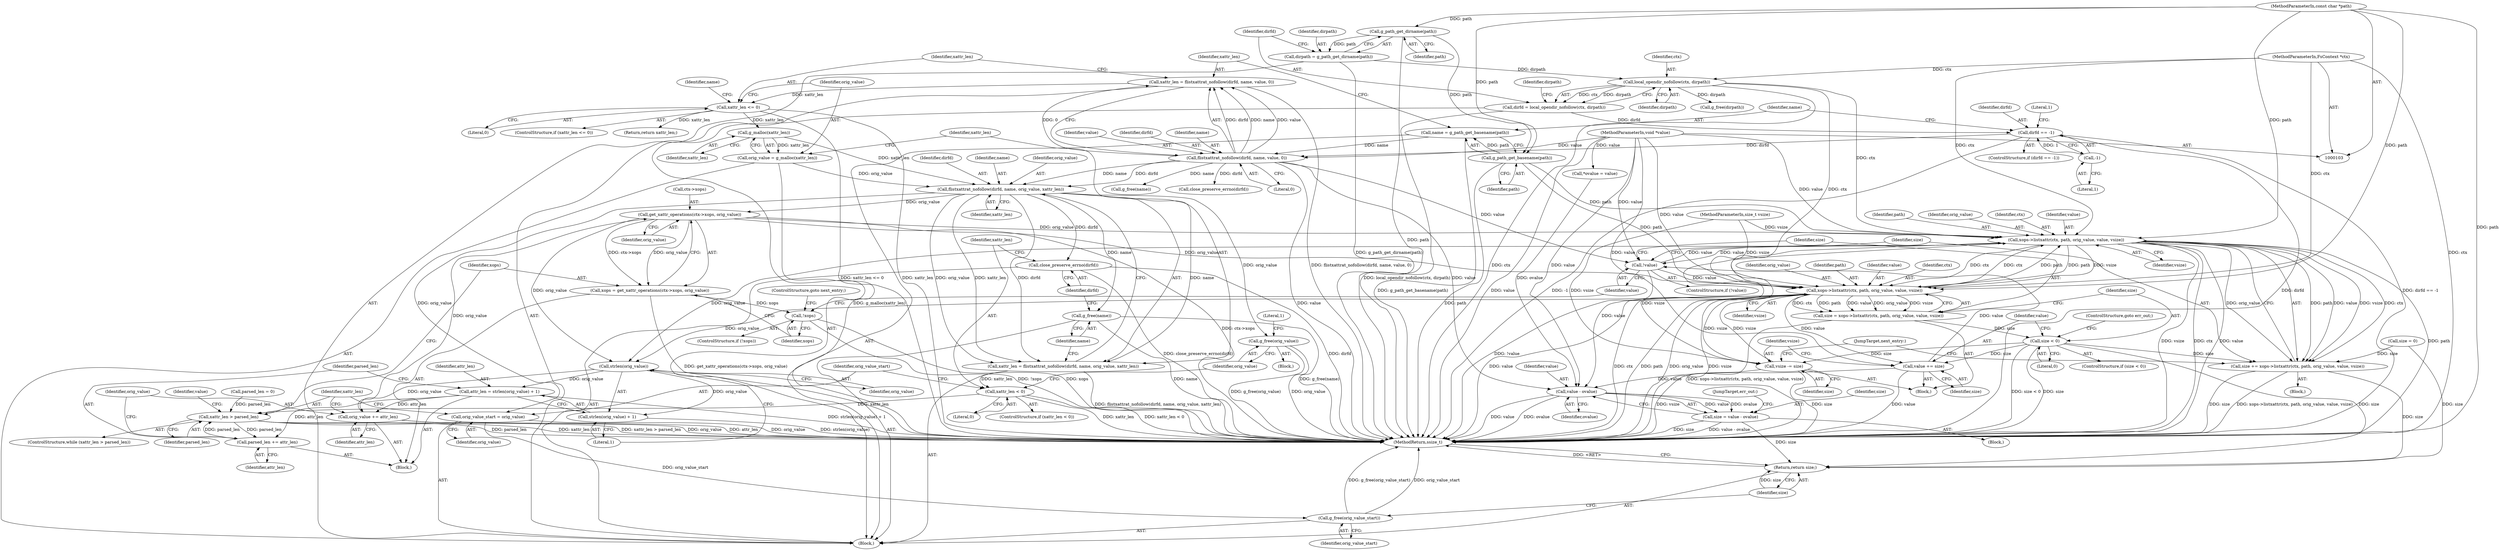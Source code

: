 digraph "0_qemu_4ffcdef4277a91af15a3c09f7d16af072c29f3f2@API" {
"1000173" [label="(Call,g_malloc(xattr_len))"];
"1000161" [label="(Call,xattr_len <= 0)"];
"1000153" [label="(Call,xattr_len = flistxattrat_nofollow(dirfd, name, value, 0))"];
"1000155" [label="(Call,flistxattrat_nofollow(dirfd, name, value, 0))"];
"1000141" [label="(Call,dirfd == -1)"];
"1000133" [label="(Call,dirfd = local_opendir_nofollow(ctx, dirpath))"];
"1000135" [label="(Call,local_opendir_nofollow(ctx, dirpath))"];
"1000104" [label="(MethodParameterIn,FsContext *ctx)"];
"1000129" [label="(Call,dirpath = g_path_get_dirname(path))"];
"1000131" [label="(Call,g_path_get_dirname(path))"];
"1000105" [label="(MethodParameterIn,const char *path)"];
"1000143" [label="(Call,-1)"];
"1000149" [label="(Call,name = g_path_get_basename(path))"];
"1000151" [label="(Call,g_path_get_basename(path))"];
"1000106" [label="(MethodParameterIn,void *value)"];
"1000171" [label="(Call,orig_value = g_malloc(xattr_len))"];
"1000177" [label="(Call,flistxattrat_nofollow(dirfd, name, orig_value, xattr_len))"];
"1000175" [label="(Call,xattr_len = flistxattrat_nofollow(dirfd, name, orig_value, xattr_len))"];
"1000187" [label="(Call,xattr_len < 0)"];
"1000200" [label="(Call,xattr_len > parsed_len)"];
"1000257" [label="(Call,parsed_len += attr_len)"];
"1000182" [label="(Call,g_free(name))"];
"1000184" [label="(Call,close_preserve_errno(dirfd))"];
"1000191" [label="(Call,g_free(orig_value))"];
"1000196" [label="(Call,orig_value_start = orig_value)"];
"1000272" [label="(Call,g_free(orig_value_start))"];
"1000206" [label="(Call,get_xattr_operations(ctx->xops, orig_value))"];
"1000204" [label="(Call,xops = get_xattr_operations(ctx->xops, orig_value))"];
"1000212" [label="(Call,!xops)"];
"1000222" [label="(Call,xops->listxattr(ctx, path, orig_value, value, vsize))"];
"1000217" [label="(Call,!value)"];
"1000232" [label="(Call,xops->listxattr(ctx, path, orig_value, value, vsize))"];
"1000230" [label="(Call,size = xops->listxattr(ctx, path, orig_value, value, vsize))"];
"1000239" [label="(Call,size < 0)"];
"1000220" [label="(Call,size += xops->listxattr(ctx, path, orig_value, value, vsize))"];
"1000274" [label="(Return,return size;)"];
"1000244" [label="(Call,value += size)"];
"1000268" [label="(Call,value - ovalue)"];
"1000266" [label="(Call,size = value - ovalue)"];
"1000247" [label="(Call,vsize -= size)"];
"1000254" [label="(Call,strlen(orig_value))"];
"1000251" [label="(Call,attr_len = strlen(orig_value) + 1)"];
"1000260" [label="(Call,orig_value += attr_len)"];
"1000253" [label="(Call,strlen(orig_value) + 1)"];
"1000135" [label="(Call,local_opendir_nofollow(ctx, dirpath))"];
"1000219" [label="(Block,)"];
"1000274" [label="(Return,return size;)"];
"1000150" [label="(Identifier,name)"];
"1000249" [label="(Identifier,size)"];
"1000163" [label="(Literal,0)"];
"1000156" [label="(Identifier,dirfd)"];
"1000191" [label="(Call,g_free(orig_value))"];
"1000272" [label="(Call,g_free(orig_value_start))"];
"1000245" [label="(Identifier,value)"];
"1000161" [label="(Call,xattr_len <= 0)"];
"1000257" [label="(Call,parsed_len += attr_len)"];
"1000250" [label="(JumpTarget,next_entry:)"];
"1000213" [label="(Identifier,xops)"];
"1000176" [label="(Identifier,xattr_len)"];
"1000199" [label="(ControlStructure,while (xattr_len > parsed_len))"];
"1000232" [label="(Call,xops->listxattr(ctx, path, orig_value, value, vsize))"];
"1000266" [label="(Call,size = value - ovalue)"];
"1000179" [label="(Identifier,name)"];
"1000192" [label="(Identifier,orig_value)"];
"1000107" [label="(MethodParameterIn,size_t vsize)"];
"1000229" [label="(Block,)"];
"1000165" [label="(Call,g_free(name))"];
"1000143" [label="(Call,-1)"];
"1000275" [label="(Identifier,size)"];
"1000154" [label="(Identifier,xattr_len)"];
"1000254" [label="(Call,strlen(orig_value))"];
"1000134" [label="(Identifier,dirfd)"];
"1000196" [label="(Call,orig_value_start = orig_value)"];
"1000239" [label="(Call,size < 0)"];
"1000230" [label="(Call,size = xops->listxattr(ctx, path, orig_value, value, vsize))"];
"1000270" [label="(Identifier,ovalue)"];
"1000172" [label="(Identifier,orig_value)"];
"1000222" [label="(Call,xops->listxattr(ctx, path, orig_value, value, vsize))"];
"1000186" [label="(ControlStructure,if (xattr_len < 0))"];
"1000183" [label="(Identifier,name)"];
"1000212" [label="(Call,!xops)"];
"1000185" [label="(Identifier,dirfd)"];
"1000166" [label="(Identifier,name)"];
"1000104" [label="(MethodParameterIn,FsContext *ctx)"];
"1000261" [label="(Identifier,orig_value)"];
"1000243" [label="(ControlStructure,goto err_out;)"];
"1000142" [label="(Identifier,dirfd)"];
"1000132" [label="(Identifier,path)"];
"1000177" [label="(Call,flistxattrat_nofollow(dirfd, name, orig_value, xattr_len))"];
"1000148" [label="(Literal,1)"];
"1000203" [label="(Block,)"];
"1000211" [label="(ControlStructure,if (!xops))"];
"1000236" [label="(Identifier,value)"];
"1000140" [label="(ControlStructure,if (dirfd == -1))"];
"1000167" [label="(Call,close_preserve_errno(dirfd))"];
"1000205" [label="(Identifier,xops)"];
"1000131" [label="(Call,g_path_get_dirname(path))"];
"1000174" [label="(Identifier,xattr_len)"];
"1000149" [label="(Call,name = g_path_get_basename(path))"];
"1000260" [label="(Call,orig_value += attr_len)"];
"1000184" [label="(Call,close_preserve_errno(dirfd))"];
"1000190" [label="(Block,)"];
"1000182" [label="(Call,g_free(name))"];
"1000141" [label="(Call,dirfd == -1)"];
"1000233" [label="(Identifier,ctx)"];
"1000151" [label="(Call,g_path_get_basename(path))"];
"1000259" [label="(Identifier,attr_len)"];
"1000139" [label="(Identifier,dirpath)"];
"1000221" [label="(Identifier,size)"];
"1000244" [label="(Call,value += size)"];
"1000207" [label="(Call,ctx->xops)"];
"1000235" [label="(Identifier,orig_value)"];
"1000237" [label="(Identifier,vsize)"];
"1000267" [label="(Identifier,size)"];
"1000231" [label="(Identifier,size)"];
"1000251" [label="(Call,attr_len = strlen(orig_value) + 1)"];
"1000160" [label="(ControlStructure,if (xattr_len <= 0))"];
"1000217" [label="(Call,!value)"];
"1000268" [label="(Call,value - ovalue)"];
"1000240" [label="(Identifier,size)"];
"1000157" [label="(Identifier,name)"];
"1000224" [label="(Identifier,path)"];
"1000138" [label="(Call,g_free(dirpath))"];
"1000129" [label="(Call,dirpath = g_path_get_dirname(path))"];
"1000158" [label="(Identifier,value)"];
"1000225" [label="(Identifier,orig_value)"];
"1000187" [label="(Call,xattr_len < 0)"];
"1000215" [label="(ControlStructure,goto next_entry;)"];
"1000201" [label="(Identifier,xattr_len)"];
"1000122" [label="(Call,parsed_len = 0)"];
"1000130" [label="(Identifier,dirpath)"];
"1000169" [label="(Return,return xattr_len;)"];
"1000189" [label="(Literal,0)"];
"1000247" [label="(Call,vsize -= size)"];
"1000136" [label="(Identifier,ctx)"];
"1000256" [label="(Literal,1)"];
"1000188" [label="(Identifier,xattr_len)"];
"1000181" [label="(Identifier,xattr_len)"];
"1000200" [label="(Call,xattr_len > parsed_len)"];
"1000264" [label="(Identifier,value)"];
"1000159" [label="(Literal,0)"];
"1000206" [label="(Call,get_xattr_operations(ctx->xops, orig_value))"];
"1000110" [label="(Call,size = 0)"];
"1000195" [label="(Literal,1)"];
"1000220" [label="(Call,size += xops->listxattr(ctx, path, orig_value, value, vsize))"];
"1000153" [label="(Call,xattr_len = flistxattrat_nofollow(dirfd, name, value, 0))"];
"1000218" [label="(Identifier,value)"];
"1000180" [label="(Identifier,orig_value)"];
"1000223" [label="(Identifier,ctx)"];
"1000253" [label="(Call,strlen(orig_value) + 1)"];
"1000144" [label="(Literal,1)"];
"1000137" [label="(Identifier,dirpath)"];
"1000234" [label="(Identifier,path)"];
"1000202" [label="(Identifier,parsed_len)"];
"1000248" [label="(Identifier,vsize)"];
"1000246" [label="(Identifier,size)"];
"1000198" [label="(Identifier,orig_value)"];
"1000197" [label="(Identifier,orig_value_start)"];
"1000269" [label="(Identifier,value)"];
"1000273" [label="(Identifier,orig_value_start)"];
"1000265" [label="(Block,)"];
"1000175" [label="(Call,xattr_len = flistxattrat_nofollow(dirfd, name, orig_value, xattr_len))"];
"1000162" [label="(Identifier,xattr_len)"];
"1000155" [label="(Call,flistxattrat_nofollow(dirfd, name, value, 0))"];
"1000108" [label="(Block,)"];
"1000271" [label="(JumpTarget,err_out:)"];
"1000204" [label="(Call,xops = get_xattr_operations(ctx->xops, orig_value))"];
"1000216" [label="(ControlStructure,if (!value))"];
"1000262" [label="(Identifier,attr_len)"];
"1000210" [label="(Identifier,orig_value)"];
"1000258" [label="(Identifier,parsed_len)"];
"1000133" [label="(Call,dirfd = local_opendir_nofollow(ctx, dirpath))"];
"1000178" [label="(Identifier,dirfd)"];
"1000173" [label="(Call,g_malloc(xattr_len))"];
"1000241" [label="(Literal,0)"];
"1000114" [label="(Call,*ovalue = value)"];
"1000238" [label="(ControlStructure,if (size < 0))"];
"1000227" [label="(Identifier,vsize)"];
"1000105" [label="(MethodParameterIn,const char *path)"];
"1000152" [label="(Identifier,path)"];
"1000252" [label="(Identifier,attr_len)"];
"1000276" [label="(MethodReturn,ssize_t)"];
"1000106" [label="(MethodParameterIn,void *value)"];
"1000226" [label="(Identifier,value)"];
"1000171" [label="(Call,orig_value = g_malloc(xattr_len))"];
"1000255" [label="(Identifier,orig_value)"];
"1000173" -> "1000171"  [label="AST: "];
"1000173" -> "1000174"  [label="CFG: "];
"1000174" -> "1000173"  [label="AST: "];
"1000171" -> "1000173"  [label="CFG: "];
"1000173" -> "1000171"  [label="DDG: xattr_len"];
"1000161" -> "1000173"  [label="DDG: xattr_len"];
"1000173" -> "1000177"  [label="DDG: xattr_len"];
"1000161" -> "1000160"  [label="AST: "];
"1000161" -> "1000163"  [label="CFG: "];
"1000162" -> "1000161"  [label="AST: "];
"1000163" -> "1000161"  [label="AST: "];
"1000166" -> "1000161"  [label="CFG: "];
"1000172" -> "1000161"  [label="CFG: "];
"1000161" -> "1000276"  [label="DDG: xattr_len"];
"1000161" -> "1000276"  [label="DDG: xattr_len <= 0"];
"1000153" -> "1000161"  [label="DDG: xattr_len"];
"1000161" -> "1000169"  [label="DDG: xattr_len"];
"1000153" -> "1000108"  [label="AST: "];
"1000153" -> "1000155"  [label="CFG: "];
"1000154" -> "1000153"  [label="AST: "];
"1000155" -> "1000153"  [label="AST: "];
"1000162" -> "1000153"  [label="CFG: "];
"1000153" -> "1000276"  [label="DDG: flistxattrat_nofollow(dirfd, name, value, 0)"];
"1000155" -> "1000153"  [label="DDG: dirfd"];
"1000155" -> "1000153"  [label="DDG: name"];
"1000155" -> "1000153"  [label="DDG: value"];
"1000155" -> "1000153"  [label="DDG: 0"];
"1000155" -> "1000159"  [label="CFG: "];
"1000156" -> "1000155"  [label="AST: "];
"1000157" -> "1000155"  [label="AST: "];
"1000158" -> "1000155"  [label="AST: "];
"1000159" -> "1000155"  [label="AST: "];
"1000155" -> "1000276"  [label="DDG: value"];
"1000141" -> "1000155"  [label="DDG: dirfd"];
"1000149" -> "1000155"  [label="DDG: name"];
"1000106" -> "1000155"  [label="DDG: value"];
"1000155" -> "1000165"  [label="DDG: name"];
"1000155" -> "1000167"  [label="DDG: dirfd"];
"1000155" -> "1000177"  [label="DDG: dirfd"];
"1000155" -> "1000177"  [label="DDG: name"];
"1000155" -> "1000217"  [label="DDG: value"];
"1000155" -> "1000268"  [label="DDG: value"];
"1000141" -> "1000140"  [label="AST: "];
"1000141" -> "1000143"  [label="CFG: "];
"1000142" -> "1000141"  [label="AST: "];
"1000143" -> "1000141"  [label="AST: "];
"1000148" -> "1000141"  [label="CFG: "];
"1000150" -> "1000141"  [label="CFG: "];
"1000141" -> "1000276"  [label="DDG: dirfd"];
"1000141" -> "1000276"  [label="DDG: dirfd == -1"];
"1000141" -> "1000276"  [label="DDG: -1"];
"1000133" -> "1000141"  [label="DDG: dirfd"];
"1000143" -> "1000141"  [label="DDG: 1"];
"1000133" -> "1000108"  [label="AST: "];
"1000133" -> "1000135"  [label="CFG: "];
"1000134" -> "1000133"  [label="AST: "];
"1000135" -> "1000133"  [label="AST: "];
"1000139" -> "1000133"  [label="CFG: "];
"1000133" -> "1000276"  [label="DDG: local_opendir_nofollow(ctx, dirpath)"];
"1000135" -> "1000133"  [label="DDG: ctx"];
"1000135" -> "1000133"  [label="DDG: dirpath"];
"1000135" -> "1000137"  [label="CFG: "];
"1000136" -> "1000135"  [label="AST: "];
"1000137" -> "1000135"  [label="AST: "];
"1000135" -> "1000276"  [label="DDG: ctx"];
"1000104" -> "1000135"  [label="DDG: ctx"];
"1000129" -> "1000135"  [label="DDG: dirpath"];
"1000135" -> "1000138"  [label="DDG: dirpath"];
"1000135" -> "1000222"  [label="DDG: ctx"];
"1000135" -> "1000232"  [label="DDG: ctx"];
"1000104" -> "1000103"  [label="AST: "];
"1000104" -> "1000276"  [label="DDG: ctx"];
"1000104" -> "1000222"  [label="DDG: ctx"];
"1000104" -> "1000232"  [label="DDG: ctx"];
"1000129" -> "1000108"  [label="AST: "];
"1000129" -> "1000131"  [label="CFG: "];
"1000130" -> "1000129"  [label="AST: "];
"1000131" -> "1000129"  [label="AST: "];
"1000134" -> "1000129"  [label="CFG: "];
"1000129" -> "1000276"  [label="DDG: g_path_get_dirname(path)"];
"1000131" -> "1000129"  [label="DDG: path"];
"1000131" -> "1000132"  [label="CFG: "];
"1000132" -> "1000131"  [label="AST: "];
"1000131" -> "1000276"  [label="DDG: path"];
"1000105" -> "1000131"  [label="DDG: path"];
"1000131" -> "1000151"  [label="DDG: path"];
"1000105" -> "1000103"  [label="AST: "];
"1000105" -> "1000276"  [label="DDG: path"];
"1000105" -> "1000151"  [label="DDG: path"];
"1000105" -> "1000222"  [label="DDG: path"];
"1000105" -> "1000232"  [label="DDG: path"];
"1000143" -> "1000144"  [label="CFG: "];
"1000144" -> "1000143"  [label="AST: "];
"1000149" -> "1000108"  [label="AST: "];
"1000149" -> "1000151"  [label="CFG: "];
"1000150" -> "1000149"  [label="AST: "];
"1000151" -> "1000149"  [label="AST: "];
"1000154" -> "1000149"  [label="CFG: "];
"1000149" -> "1000276"  [label="DDG: g_path_get_basename(path)"];
"1000151" -> "1000149"  [label="DDG: path"];
"1000151" -> "1000152"  [label="CFG: "];
"1000152" -> "1000151"  [label="AST: "];
"1000151" -> "1000276"  [label="DDG: path"];
"1000151" -> "1000222"  [label="DDG: path"];
"1000151" -> "1000232"  [label="DDG: path"];
"1000106" -> "1000103"  [label="AST: "];
"1000106" -> "1000276"  [label="DDG: value"];
"1000106" -> "1000114"  [label="DDG: value"];
"1000106" -> "1000217"  [label="DDG: value"];
"1000106" -> "1000222"  [label="DDG: value"];
"1000106" -> "1000232"  [label="DDG: value"];
"1000106" -> "1000244"  [label="DDG: value"];
"1000106" -> "1000268"  [label="DDG: value"];
"1000171" -> "1000108"  [label="AST: "];
"1000172" -> "1000171"  [label="AST: "];
"1000176" -> "1000171"  [label="CFG: "];
"1000171" -> "1000276"  [label="DDG: g_malloc(xattr_len)"];
"1000171" -> "1000177"  [label="DDG: orig_value"];
"1000177" -> "1000175"  [label="AST: "];
"1000177" -> "1000181"  [label="CFG: "];
"1000178" -> "1000177"  [label="AST: "];
"1000179" -> "1000177"  [label="AST: "];
"1000180" -> "1000177"  [label="AST: "];
"1000181" -> "1000177"  [label="AST: "];
"1000175" -> "1000177"  [label="CFG: "];
"1000177" -> "1000175"  [label="DDG: dirfd"];
"1000177" -> "1000175"  [label="DDG: name"];
"1000177" -> "1000175"  [label="DDG: orig_value"];
"1000177" -> "1000175"  [label="DDG: xattr_len"];
"1000177" -> "1000182"  [label="DDG: name"];
"1000177" -> "1000184"  [label="DDG: dirfd"];
"1000177" -> "1000191"  [label="DDG: orig_value"];
"1000177" -> "1000196"  [label="DDG: orig_value"];
"1000177" -> "1000206"  [label="DDG: orig_value"];
"1000175" -> "1000108"  [label="AST: "];
"1000176" -> "1000175"  [label="AST: "];
"1000183" -> "1000175"  [label="CFG: "];
"1000175" -> "1000276"  [label="DDG: flistxattrat_nofollow(dirfd, name, orig_value, xattr_len)"];
"1000175" -> "1000187"  [label="DDG: xattr_len"];
"1000187" -> "1000186"  [label="AST: "];
"1000187" -> "1000189"  [label="CFG: "];
"1000188" -> "1000187"  [label="AST: "];
"1000189" -> "1000187"  [label="AST: "];
"1000192" -> "1000187"  [label="CFG: "];
"1000197" -> "1000187"  [label="CFG: "];
"1000187" -> "1000276"  [label="DDG: xattr_len"];
"1000187" -> "1000276"  [label="DDG: xattr_len < 0"];
"1000187" -> "1000200"  [label="DDG: xattr_len"];
"1000200" -> "1000199"  [label="AST: "];
"1000200" -> "1000202"  [label="CFG: "];
"1000201" -> "1000200"  [label="AST: "];
"1000202" -> "1000200"  [label="AST: "];
"1000205" -> "1000200"  [label="CFG: "];
"1000264" -> "1000200"  [label="CFG: "];
"1000200" -> "1000276"  [label="DDG: xattr_len > parsed_len"];
"1000200" -> "1000276"  [label="DDG: xattr_len"];
"1000200" -> "1000276"  [label="DDG: parsed_len"];
"1000122" -> "1000200"  [label="DDG: parsed_len"];
"1000257" -> "1000200"  [label="DDG: parsed_len"];
"1000200" -> "1000257"  [label="DDG: parsed_len"];
"1000257" -> "1000203"  [label="AST: "];
"1000257" -> "1000259"  [label="CFG: "];
"1000258" -> "1000257"  [label="AST: "];
"1000259" -> "1000257"  [label="AST: "];
"1000261" -> "1000257"  [label="CFG: "];
"1000251" -> "1000257"  [label="DDG: attr_len"];
"1000182" -> "1000108"  [label="AST: "];
"1000182" -> "1000183"  [label="CFG: "];
"1000183" -> "1000182"  [label="AST: "];
"1000185" -> "1000182"  [label="CFG: "];
"1000182" -> "1000276"  [label="DDG: g_free(name)"];
"1000182" -> "1000276"  [label="DDG: name"];
"1000184" -> "1000108"  [label="AST: "];
"1000184" -> "1000185"  [label="CFG: "];
"1000185" -> "1000184"  [label="AST: "];
"1000188" -> "1000184"  [label="CFG: "];
"1000184" -> "1000276"  [label="DDG: dirfd"];
"1000184" -> "1000276"  [label="DDG: close_preserve_errno(dirfd)"];
"1000191" -> "1000190"  [label="AST: "];
"1000191" -> "1000192"  [label="CFG: "];
"1000192" -> "1000191"  [label="AST: "];
"1000195" -> "1000191"  [label="CFG: "];
"1000191" -> "1000276"  [label="DDG: g_free(orig_value)"];
"1000191" -> "1000276"  [label="DDG: orig_value"];
"1000196" -> "1000108"  [label="AST: "];
"1000196" -> "1000198"  [label="CFG: "];
"1000197" -> "1000196"  [label="AST: "];
"1000198" -> "1000196"  [label="AST: "];
"1000201" -> "1000196"  [label="CFG: "];
"1000196" -> "1000276"  [label="DDG: orig_value"];
"1000196" -> "1000272"  [label="DDG: orig_value_start"];
"1000272" -> "1000108"  [label="AST: "];
"1000272" -> "1000273"  [label="CFG: "];
"1000273" -> "1000272"  [label="AST: "];
"1000275" -> "1000272"  [label="CFG: "];
"1000272" -> "1000276"  [label="DDG: orig_value_start"];
"1000272" -> "1000276"  [label="DDG: g_free(orig_value_start)"];
"1000206" -> "1000204"  [label="AST: "];
"1000206" -> "1000210"  [label="CFG: "];
"1000207" -> "1000206"  [label="AST: "];
"1000210" -> "1000206"  [label="AST: "];
"1000204" -> "1000206"  [label="CFG: "];
"1000206" -> "1000276"  [label="DDG: ctx->xops"];
"1000206" -> "1000204"  [label="DDG: ctx->xops"];
"1000206" -> "1000204"  [label="DDG: orig_value"];
"1000260" -> "1000206"  [label="DDG: orig_value"];
"1000206" -> "1000222"  [label="DDG: orig_value"];
"1000206" -> "1000232"  [label="DDG: orig_value"];
"1000206" -> "1000254"  [label="DDG: orig_value"];
"1000204" -> "1000203"  [label="AST: "];
"1000205" -> "1000204"  [label="AST: "];
"1000213" -> "1000204"  [label="CFG: "];
"1000204" -> "1000276"  [label="DDG: get_xattr_operations(ctx->xops, orig_value)"];
"1000204" -> "1000212"  [label="DDG: xops"];
"1000212" -> "1000211"  [label="AST: "];
"1000212" -> "1000213"  [label="CFG: "];
"1000213" -> "1000212"  [label="AST: "];
"1000215" -> "1000212"  [label="CFG: "];
"1000218" -> "1000212"  [label="CFG: "];
"1000212" -> "1000276"  [label="DDG: !xops"];
"1000212" -> "1000276"  [label="DDG: xops"];
"1000222" -> "1000220"  [label="AST: "];
"1000222" -> "1000227"  [label="CFG: "];
"1000223" -> "1000222"  [label="AST: "];
"1000224" -> "1000222"  [label="AST: "];
"1000225" -> "1000222"  [label="AST: "];
"1000226" -> "1000222"  [label="AST: "];
"1000227" -> "1000222"  [label="AST: "];
"1000220" -> "1000222"  [label="CFG: "];
"1000222" -> "1000276"  [label="DDG: vsize"];
"1000222" -> "1000276"  [label="DDG: ctx"];
"1000222" -> "1000276"  [label="DDG: value"];
"1000222" -> "1000276"  [label="DDG: path"];
"1000222" -> "1000217"  [label="DDG: value"];
"1000222" -> "1000220"  [label="DDG: path"];
"1000222" -> "1000220"  [label="DDG: value"];
"1000222" -> "1000220"  [label="DDG: vsize"];
"1000222" -> "1000220"  [label="DDG: ctx"];
"1000222" -> "1000220"  [label="DDG: orig_value"];
"1000232" -> "1000222"  [label="DDG: ctx"];
"1000232" -> "1000222"  [label="DDG: path"];
"1000217" -> "1000222"  [label="DDG: value"];
"1000247" -> "1000222"  [label="DDG: vsize"];
"1000107" -> "1000222"  [label="DDG: vsize"];
"1000222" -> "1000232"  [label="DDG: ctx"];
"1000222" -> "1000232"  [label="DDG: path"];
"1000222" -> "1000232"  [label="DDG: vsize"];
"1000222" -> "1000254"  [label="DDG: orig_value"];
"1000222" -> "1000268"  [label="DDG: value"];
"1000217" -> "1000216"  [label="AST: "];
"1000217" -> "1000218"  [label="CFG: "];
"1000218" -> "1000217"  [label="AST: "];
"1000221" -> "1000217"  [label="CFG: "];
"1000231" -> "1000217"  [label="CFG: "];
"1000217" -> "1000276"  [label="DDG: !value"];
"1000244" -> "1000217"  [label="DDG: value"];
"1000217" -> "1000232"  [label="DDG: value"];
"1000232" -> "1000230"  [label="AST: "];
"1000232" -> "1000237"  [label="CFG: "];
"1000233" -> "1000232"  [label="AST: "];
"1000234" -> "1000232"  [label="AST: "];
"1000235" -> "1000232"  [label="AST: "];
"1000236" -> "1000232"  [label="AST: "];
"1000237" -> "1000232"  [label="AST: "];
"1000230" -> "1000232"  [label="CFG: "];
"1000232" -> "1000276"  [label="DDG: vsize"];
"1000232" -> "1000276"  [label="DDG: value"];
"1000232" -> "1000276"  [label="DDG: ctx"];
"1000232" -> "1000276"  [label="DDG: orig_value"];
"1000232" -> "1000276"  [label="DDG: path"];
"1000232" -> "1000230"  [label="DDG: ctx"];
"1000232" -> "1000230"  [label="DDG: path"];
"1000232" -> "1000230"  [label="DDG: value"];
"1000232" -> "1000230"  [label="DDG: orig_value"];
"1000232" -> "1000230"  [label="DDG: vsize"];
"1000247" -> "1000232"  [label="DDG: vsize"];
"1000107" -> "1000232"  [label="DDG: vsize"];
"1000232" -> "1000244"  [label="DDG: value"];
"1000232" -> "1000247"  [label="DDG: vsize"];
"1000232" -> "1000254"  [label="DDG: orig_value"];
"1000230" -> "1000229"  [label="AST: "];
"1000231" -> "1000230"  [label="AST: "];
"1000240" -> "1000230"  [label="CFG: "];
"1000230" -> "1000276"  [label="DDG: xops->listxattr(ctx, path, orig_value, value, vsize)"];
"1000230" -> "1000239"  [label="DDG: size"];
"1000239" -> "1000238"  [label="AST: "];
"1000239" -> "1000241"  [label="CFG: "];
"1000240" -> "1000239"  [label="AST: "];
"1000241" -> "1000239"  [label="AST: "];
"1000243" -> "1000239"  [label="CFG: "];
"1000245" -> "1000239"  [label="CFG: "];
"1000239" -> "1000276"  [label="DDG: size < 0"];
"1000239" -> "1000276"  [label="DDG: size"];
"1000239" -> "1000220"  [label="DDG: size"];
"1000239" -> "1000244"  [label="DDG: size"];
"1000239" -> "1000247"  [label="DDG: size"];
"1000239" -> "1000274"  [label="DDG: size"];
"1000220" -> "1000219"  [label="AST: "];
"1000221" -> "1000220"  [label="AST: "];
"1000250" -> "1000220"  [label="CFG: "];
"1000220" -> "1000276"  [label="DDG: size"];
"1000220" -> "1000276"  [label="DDG: xops->listxattr(ctx, path, orig_value, value, vsize)"];
"1000110" -> "1000220"  [label="DDG: size"];
"1000220" -> "1000274"  [label="DDG: size"];
"1000274" -> "1000108"  [label="AST: "];
"1000274" -> "1000275"  [label="CFG: "];
"1000275" -> "1000274"  [label="AST: "];
"1000276" -> "1000274"  [label="CFG: "];
"1000274" -> "1000276"  [label="DDG: <RET>"];
"1000275" -> "1000274"  [label="DDG: size"];
"1000266" -> "1000274"  [label="DDG: size"];
"1000110" -> "1000274"  [label="DDG: size"];
"1000244" -> "1000229"  [label="AST: "];
"1000244" -> "1000246"  [label="CFG: "];
"1000245" -> "1000244"  [label="AST: "];
"1000246" -> "1000244"  [label="AST: "];
"1000248" -> "1000244"  [label="CFG: "];
"1000244" -> "1000276"  [label="DDG: value"];
"1000244" -> "1000268"  [label="DDG: value"];
"1000268" -> "1000266"  [label="AST: "];
"1000268" -> "1000270"  [label="CFG: "];
"1000269" -> "1000268"  [label="AST: "];
"1000270" -> "1000268"  [label="AST: "];
"1000266" -> "1000268"  [label="CFG: "];
"1000268" -> "1000276"  [label="DDG: value"];
"1000268" -> "1000276"  [label="DDG: ovalue"];
"1000268" -> "1000266"  [label="DDG: value"];
"1000268" -> "1000266"  [label="DDG: ovalue"];
"1000114" -> "1000268"  [label="DDG: ovalue"];
"1000266" -> "1000265"  [label="AST: "];
"1000267" -> "1000266"  [label="AST: "];
"1000271" -> "1000266"  [label="CFG: "];
"1000266" -> "1000276"  [label="DDG: value - ovalue"];
"1000266" -> "1000276"  [label="DDG: size"];
"1000247" -> "1000229"  [label="AST: "];
"1000247" -> "1000249"  [label="CFG: "];
"1000248" -> "1000247"  [label="AST: "];
"1000249" -> "1000247"  [label="AST: "];
"1000250" -> "1000247"  [label="CFG: "];
"1000247" -> "1000276"  [label="DDG: vsize"];
"1000247" -> "1000276"  [label="DDG: size"];
"1000107" -> "1000247"  [label="DDG: vsize"];
"1000254" -> "1000253"  [label="AST: "];
"1000254" -> "1000255"  [label="CFG: "];
"1000255" -> "1000254"  [label="AST: "];
"1000256" -> "1000254"  [label="CFG: "];
"1000254" -> "1000251"  [label="DDG: orig_value"];
"1000254" -> "1000253"  [label="DDG: orig_value"];
"1000254" -> "1000260"  [label="DDG: orig_value"];
"1000251" -> "1000203"  [label="AST: "];
"1000251" -> "1000253"  [label="CFG: "];
"1000252" -> "1000251"  [label="AST: "];
"1000253" -> "1000251"  [label="AST: "];
"1000258" -> "1000251"  [label="CFG: "];
"1000251" -> "1000276"  [label="DDG: strlen(orig_value) + 1"];
"1000251" -> "1000260"  [label="DDG: attr_len"];
"1000260" -> "1000203"  [label="AST: "];
"1000260" -> "1000262"  [label="CFG: "];
"1000261" -> "1000260"  [label="AST: "];
"1000262" -> "1000260"  [label="AST: "];
"1000201" -> "1000260"  [label="CFG: "];
"1000260" -> "1000276"  [label="DDG: attr_len"];
"1000260" -> "1000276"  [label="DDG: orig_value"];
"1000253" -> "1000256"  [label="CFG: "];
"1000256" -> "1000253"  [label="AST: "];
"1000253" -> "1000276"  [label="DDG: strlen(orig_value)"];
}
